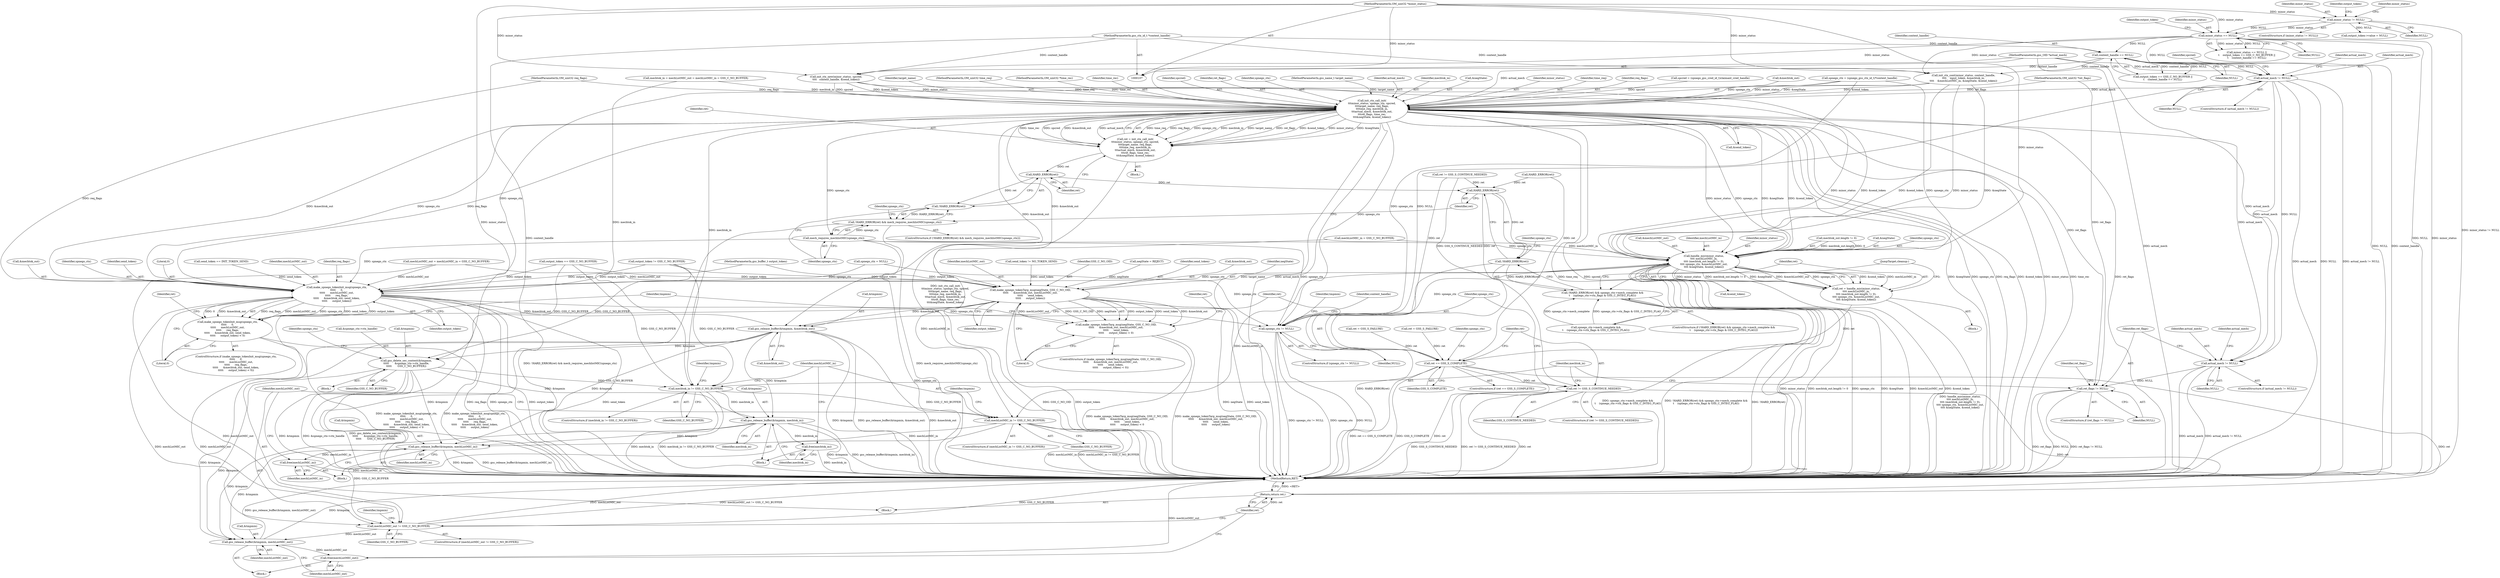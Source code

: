 digraph "0_krb5_b51b33f2bc5d1497ddf5bd107f791c101695000d_12@pointer" {
"1000194" [label="(Call,actual_mech != NULL)"];
"1000117" [label="(MethodParameterIn,gss_OID *actual_mech)"];
"1000188" [label="(Call,context_handle == NULL)"];
"1000110" [label="(MethodParameterIn,gss_ctx_id_t *context_handle)"];
"1000181" [label="(Call,minor_status == NULL)"];
"1000157" [label="(Call,minor_status != NULL)"];
"1000108" [label="(MethodParameterIn,OM_uint32 *minor_status)"];
"1000261" [label="(Call,init_ctx_call_init(\n\t\t\tminor_status, spnego_ctx, spcred,\n\t\t\ttarget_name, req_flags,\n\t\t\ttime_req, mechtok_in,\n\t\t\tactual_mech, &mechtok_out,\n\t\t\tret_flags, time_rec,\n\t\t\t&negState, &send_token))"];
"1000259" [label="(Call,ret = init_ctx_call_init(\n\t\t\tminor_status, spnego_ctx, spcred,\n\t\t\ttarget_name, req_flags,\n\t\t\ttime_req, mechtok_in,\n\t\t\tactual_mech, &mechtok_out,\n\t\t\tret_flags, time_rec,\n\t\t\t&negState, &send_token))"];
"1000281" [label="(Call,HARD_ERROR(ret))"];
"1000280" [label="(Call,!HARD_ERROR(ret))"];
"1000279" [label="(Call,!HARD_ERROR(ret) && mech_requires_mechlistMIC(spnego_ctx))"];
"1000293" [label="(Call,HARD_ERROR(ret))"];
"1000292" [label="(Call,!HARD_ERROR(ret))"];
"1000291" [label="(Call,!HARD_ERROR(ret) && spnego_ctx->mech_complete &&\n\t    (spnego_ctx->ctx_flags & GSS_C_INTEG_FLAG))"];
"1000371" [label="(Call,ret == GSS_S_COMPLETE)"];
"1000402" [label="(Call,ret != GSS_S_CONTINUE_NEEDED)"];
"1000459" [label="(Return,return ret;)"];
"1000283" [label="(Call,mech_requires_mechlistMIC(spnego_ctx))"];
"1000307" [label="(Call,handle_mic(minor_status,\n\t\t\t\t mechListMIC_in,\n\t\t\t\t (mechtok_out.length != 0),\n\t\t\t\t spnego_ctx, &mechListMIC_out,\n\t\t\t\t &negState, &send_token))"];
"1000305" [label="(Call,ret = handle_mic(minor_status,\n\t\t\t\t mechListMIC_in,\n\t\t\t\t (mechtok_out.length != 0),\n\t\t\t\t spnego_ctx, &mechListMIC_out,\n\t\t\t\t &negState, &send_token))"];
"1000330" [label="(Call,make_spnego_tokenInit_msg(spnego_ctx,\n\t\t\t\t\t      0,\n\t\t\t\t\t      mechListMIC_out,\n\t\t\t\t\t      req_flags,\n\t\t\t\t\t      &mechtok_out, send_token,\n\t\t\t\t\t      output_token))"];
"1000329" [label="(Call,make_spnego_tokenInit_msg(spnego_ctx,\n\t\t\t\t\t      0,\n\t\t\t\t\t      mechListMIC_out,\n\t\t\t\t\t      req_flags,\n\t\t\t\t\t      &mechtok_out, send_token,\n\t\t\t\t\t      output_token) < 0)"];
"1000365" [label="(Call,gss_release_buffer(&tmpmin, &mechtok_out))"];
"1000411" [label="(Call,gss_delete_sec_context(&tmpmin,\n\t\t\t\t\t       &spnego_ctx->ctx_handle,\n\t\t\t\t\t       GSS_C_NO_BUFFER))"];
"1000427" [label="(Call,mechtok_in != GSS_C_NO_BUFFER)"];
"1000431" [label="(Call,gss_release_buffer(&tmpmin, mechtok_in))"];
"1000435" [label="(Call,free(mechtok_in))"];
"1000442" [label="(Call,gss_release_buffer(&tmpmin, mechListMIC_in))"];
"1000446" [label="(Call,free(mechListMIC_in))"];
"1000453" [label="(Call,gss_release_buffer(&tmpmin, mechListMIC_out))"];
"1000457" [label="(Call,free(mechListMIC_out))"];
"1000438" [label="(Call,mechListMIC_in != GSS_C_NO_BUFFER)"];
"1000449" [label="(Call,mechListMIC_out != GSS_C_NO_BUFFER)"];
"1000407" [label="(Call,spnego_ctx != NULL)"];
"1000352" [label="(Call,make_spnego_tokenTarg_msg(negState, GSS_C_NO_OID,\n\t\t\t\t\t      &mechtok_out, mechListMIC_out,\n\t\t\t\t\t      send_token,\n\t\t\t\t\t      output_token))"];
"1000351" [label="(Call,make_spnego_tokenTarg_msg(negState, GSS_C_NO_OID,\n\t\t\t\t\t      &mechtok_out, mechListMIC_out,\n\t\t\t\t\t      send_token,\n\t\t\t\t\t      output_token) < 0)"];
"1000381" [label="(Call,actual_mech != NULL)"];
"1000391" [label="(Call,ret_flags != NULL)"];
"1000292" [label="(Call,!HARD_ERROR(ret))"];
"1000182" [label="(Identifier,minor_status)"];
"1000243" [label="(Call,HARD_ERROR(ret))"];
"1000445" [label="(Identifier,mechListMIC_in)"];
"1000315" [label="(Identifier,spnego_ctx)"];
"1000258" [label="(Block,)"];
"1000362" [label="(Call,ret = GSS_S_FAILURE)"];
"1000186" [label="(Identifier,output_token)"];
"1000273" [label="(Identifier,time_rec)"];
"1000270" [label="(Call,&mechtok_out)"];
"1000386" [label="(Identifier,actual_mech)"];
"1000381" [label="(Call,actual_mech != NULL)"];
"1000373" [label="(Identifier,GSS_S_COMPLETE)"];
"1000380" [label="(ControlStructure,if (actual_mech != NULL))"];
"1000117" [label="(MethodParameterIn,gss_OID *actual_mech)"];
"1000141" [label="(Call,spnego_ctx = NULL)"];
"1000156" [label="(ControlStructure,if (minor_status != NULL))"];
"1000290" [label="(ControlStructure,if (!HARD_ERROR(ret) && spnego_ctx->mech_complete &&\n\t    (spnego_ctx->ctx_flags & GSS_C_INTEG_FLAG)))"];
"1000118" [label="(MethodParameterIn,gss_buffer_t output_token)"];
"1000390" [label="(ControlStructure,if (ret_flags != NULL))"];
"1000346" [label="(Call,send_token != NO_TOKEN_SEND)"];
"1000404" [label="(Identifier,GSS_S_CONTINUE_NEEDED)"];
"1000146" [label="(Call,mechtok_in = mechListMIC_out = mechListMIC_in = GSS_C_NO_BUFFER)"];
"1000460" [label="(Identifier,ret)"];
"1000441" [label="(Block,)"];
"1000402" [label="(Call,ret != GSS_S_CONTINUE_NEEDED)"];
"1000410" [label="(Block,)"];
"1000461" [label="(MethodReturn,RET)"];
"1000162" [label="(Identifier,minor_status)"];
"1000265" [label="(Identifier,target_name)"];
"1000304" [label="(Block,)"];
"1000426" [label="(ControlStructure,if (mechtok_in != GSS_C_NO_BUFFER))"];
"1000195" [label="(Identifier,actual_mech)"];
"1000454" [label="(Call,&tmpmin)"];
"1000306" [label="(Identifier,ret)"];
"1000114" [label="(MethodParameterIn,OM_uint32 time_req)"];
"1000447" [label="(Identifier,mechListMIC_in)"];
"1000431" [label="(Call,gss_release_buffer(&tmpmin, mechtok_in))"];
"1000328" [label="(ControlStructure,if (make_spnego_tokenInit_msg(spnego_ctx,\n\t\t\t\t\t      0,\n\t\t\t\t\t      mechListMIC_out,\n\t\t\t\t\t      req_flags,\n\t\t\t\t\t      &mechtok_out, send_token,\n\t\t\t\t\t      output_token) < 0))"];
"1000352" [label="(Call,make_spnego_tokenTarg_msg(negState, GSS_C_NO_OID,\n\t\t\t\t\t      &mechtok_out, mechListMIC_out,\n\t\t\t\t\t      send_token,\n\t\t\t\t\t      output_token))"];
"1000456" [label="(Identifier,mechListMIC_out)"];
"1000287" [label="(Identifier,spnego_ctx)"];
"1000247" [label="(Call,spnego_ctx = (spnego_gss_ctx_id_t)*context_handle)"];
"1000401" [label="(ControlStructure,if (ret != GSS_S_CONTINUE_NEEDED))"];
"1000334" [label="(Identifier,req_flags)"];
"1000335" [label="(Call,&mechtok_out)"];
"1000367" [label="(Identifier,tmpmin)"];
"1000446" [label="(Call,free(mechListMIC_in))"];
"1000297" [label="(Identifier,spnego_ctx)"];
"1000371" [label="(Call,ret == GSS_S_COMPLETE)"];
"1000291" [label="(Call,!HARD_ERROR(ret) && spnego_ctx->mech_complete &&\n\t    (spnego_ctx->ctx_flags & GSS_C_INTEG_FLAG))"];
"1000331" [label="(Identifier,spnego_ctx)"];
"1000458" [label="(Identifier,mechListMIC_out)"];
"1000414" [label="(Call,&spnego_ctx->ctx_handle)"];
"1000443" [label="(Call,&tmpmin)"];
"1000189" [label="(Identifier,context_handle)"];
"1000453" [label="(Call,gss_release_buffer(&tmpmin, mechListMIC_out))"];
"1000120" [label="(MethodParameterIn,OM_uint32 *time_rec)"];
"1000432" [label="(Call,&tmpmin)"];
"1000406" [label="(ControlStructure,if (spnego_ctx != NULL))"];
"1000119" [label="(MethodParameterIn,OM_uint32 *ret_flags)"];
"1000457" [label="(Call,free(mechListMIC_out))"];
"1000309" [label="(Identifier,mechListMIC_in)"];
"1000308" [label="(Identifier,minor_status)"];
"1000264" [label="(Identifier,spcred)"];
"1000452" [label="(Block,)"];
"1000341" [label="(Call,ret = GSS_S_FAILURE)"];
"1000433" [label="(Identifier,tmpmin)"];
"1000451" [label="(Identifier,GSS_C_NO_BUFFER)"];
"1000407" [label="(Call,spnego_ctx != NULL)"];
"1000428" [label="(Identifier,mechtok_in)"];
"1000272" [label="(Identifier,ret_flags)"];
"1000383" [label="(Identifier,NULL)"];
"1000263" [label="(Identifier,spnego_ctx)"];
"1000365" [label="(Call,gss_release_buffer(&tmpmin, &mechtok_out))"];
"1000438" [label="(Call,mechListMIC_in != GSS_C_NO_BUFFER)"];
"1000260" [label="(Identifier,ret)"];
"1000310" [label="(Call,mechtok_out.length != 0)"];
"1000351" [label="(Call,make_spnego_tokenTarg_msg(negState, GSS_C_NO_OID,\n\t\t\t\t\t      &mechtok_out, mechListMIC_out,\n\t\t\t\t\t      send_token,\n\t\t\t\t\t      output_token) < 0)"];
"1000318" [label="(Call,&negState)"];
"1000436" [label="(Identifier,mechtok_in)"];
"1000279" [label="(Call,!HARD_ERROR(ret) && mech_requires_mechlistMIC(spnego_ctx))"];
"1000444" [label="(Identifier,tmpmin)"];
"1000370" [label="(ControlStructure,if (ret == GSS_S_COMPLETE))"];
"1000437" [label="(ControlStructure,if (mechListMIC_in != GSS_C_NO_BUFFER))"];
"1000330" [label="(Call,make_spnego_tokenInit_msg(spnego_ctx,\n\t\t\t\t\t      0,\n\t\t\t\t\t      mechListMIC_out,\n\t\t\t\t\t      req_flags,\n\t\t\t\t\t      &mechtok_out, send_token,\n\t\t\t\t\t      output_token))"];
"1000427" [label="(Call,mechtok_in != GSS_C_NO_BUFFER)"];
"1000281" [label="(Call,HARD_ERROR(ret))"];
"1000294" [label="(Identifier,ret)"];
"1000366" [label="(Call,&tmpmin)"];
"1000360" [label="(Literal,0)"];
"1000372" [label="(Identifier,ret)"];
"1000448" [label="(ControlStructure,if (mechListMIC_out != GSS_C_NO_BUFFER))"];
"1000157" [label="(Call,minor_status != NULL)"];
"1000111" [label="(MethodParameterIn,gss_name_t target_name)"];
"1000110" [label="(MethodParameterIn,gss_ctx_id_t *context_handle)"];
"1000305" [label="(Call,ret = handle_mic(minor_status,\n\t\t\t\t mechListMIC_in,\n\t\t\t\t (mechtok_out.length != 0),\n\t\t\t\t spnego_ctx, &mechListMIC_out,\n\t\t\t\t &negState, &send_token))"];
"1000190" [label="(Identifier,NULL)"];
"1000359" [label="(Identifier,output_token)"];
"1000337" [label="(Identifier,send_token)"];
"1000148" [label="(Call,mechListMIC_out = mechListMIC_in = GSS_C_NO_BUFFER)"];
"1000108" [label="(MethodParameterIn,OM_uint32 *minor_status)"];
"1000449" [label="(Call,mechListMIC_out != GSS_C_NO_BUFFER)"];
"1000354" [label="(Identifier,GSS_C_NO_OID)"];
"1000230" [label="(Call,init_ctx_cont(minor_status, context_handle,\n\t\t\t\t    input_token, &mechtok_in,\n\t\t\t\t    &mechListMIC_in, &negState, &send_token))"];
"1000320" [label="(Call,&send_token)"];
"1000183" [label="(Identifier,NULL)"];
"1000409" [label="(Identifier,NULL)"];
"1000153" [label="(Call,negState = REJECT)"];
"1000393" [label="(Identifier,NULL)"];
"1000421" [label="(Identifier,spnego_ctx)"];
"1000282" [label="(Identifier,ret)"];
"1000269" [label="(Identifier,actual_mech)"];
"1000329" [label="(Call,make_spnego_tokenInit_msg(spnego_ctx,\n\t\t\t\t\t      0,\n\t\t\t\t\t      mechListMIC_out,\n\t\t\t\t\t      req_flags,\n\t\t\t\t\t      &mechtok_out, send_token,\n\t\t\t\t\t      output_token) < 0)"];
"1000338" [label="(Identifier,output_token)"];
"1000268" [label="(Identifier,mechtok_in)"];
"1000358" [label="(Identifier,send_token)"];
"1000283" [label="(Call,mech_requires_mechlistMIC(spnego_ctx))"];
"1000368" [label="(Call,&mechtok_out)"];
"1000274" [label="(Call,&negState)"];
"1000280" [label="(Call,!HARD_ERROR(ret))"];
"1000174" [label="(Call,output_token->value = NULL)"];
"1000408" [label="(Identifier,spnego_ctx)"];
"1000276" [label="(Call,&send_token)"];
"1000150" [label="(Call,mechListMIC_in = GSS_C_NO_BUFFER)"];
"1000259" [label="(Call,ret = init_ctx_call_init(\n\t\t\tminor_status, spnego_ctx, spcred,\n\t\t\ttarget_name, req_flags,\n\t\t\ttime_req, mechtok_in,\n\t\t\tactual_mech, &mechtok_out,\n\t\t\tret_flags, time_rec,\n\t\t\t&negState, &send_token))"];
"1000158" [label="(Identifier,minor_status)"];
"1000262" [label="(Identifier,minor_status)"];
"1000403" [label="(Identifier,ret)"];
"1000121" [label="(Block,)"];
"1000342" [label="(Identifier,ret)"];
"1000324" [label="(Call,send_token == INIT_TOKEN_SEND)"];
"1000392" [label="(Identifier,ret_flags)"];
"1000278" [label="(ControlStructure,if (!HARD_ERROR(ret) && mech_requires_mechlistMIC(spnego_ctx)))"];
"1000439" [label="(Identifier,mechListMIC_in)"];
"1000166" [label="(Identifier,output_token)"];
"1000188" [label="(Call,context_handle == NULL)"];
"1000307" [label="(Call,handle_mic(minor_status,\n\t\t\t\t mechListMIC_in,\n\t\t\t\t (mechtok_out.length != 0),\n\t\t\t\t spnego_ctx, &mechListMIC_out,\n\t\t\t\t &negState, &send_token))"];
"1000382" [label="(Identifier,actual_mech)"];
"1000413" [label="(Identifier,tmpmin)"];
"1000196" [label="(Identifier,NULL)"];
"1000355" [label="(Call,&mechtok_out)"];
"1000316" [label="(Call,&mechListMIC_out)"];
"1000221" [label="(Call,ret != GSS_S_CONTINUE_NEEDED)"];
"1000267" [label="(Identifier,time_req)"];
"1000411" [label="(Call,gss_delete_sec_context(&tmpmin,\n\t\t\t\t\t       &spnego_ctx->ctx_handle,\n\t\t\t\t\t       GSS_C_NO_BUFFER))"];
"1000424" [label="(Identifier,context_handle)"];
"1000194" [label="(Call,actual_mech != NULL)"];
"1000332" [label="(Literal,0)"];
"1000180" [label="(Call,minor_status == NULL ||\n\t    output_token == GSS_C_NO_BUFFER ||\n\t    context_handle == NULL)"];
"1000284" [label="(Identifier,spnego_ctx)"];
"1000295" [label="(Call,spnego_ctx->mech_complete &&\n\t    (spnego_ctx->ctx_flags & GSS_C_INTEG_FLAG))"];
"1000165" [label="(Call,output_token != GSS_C_NO_BUFFER)"];
"1000113" [label="(MethodParameterIn,OM_uint32 req_flags)"];
"1000184" [label="(Call,output_token == GSS_C_NO_BUFFER ||\n\t    context_handle == NULL)"];
"1000353" [label="(Identifier,negState)"];
"1000418" [label="(Identifier,GSS_C_NO_BUFFER)"];
"1000214" [label="(Call,init_ctx_new(minor_status, spcred,\n\t\t\t\t   context_handle, &send_token))"];
"1000391" [label="(Call,ret_flags != NULL)"];
"1000396" [label="(Identifier,ret_flags)"];
"1000266" [label="(Identifier,req_flags)"];
"1000159" [label="(Identifier,NULL)"];
"1000293" [label="(Call,HARD_ERROR(ret))"];
"1000377" [label="(Identifier,spnego_ctx)"];
"1000429" [label="(Identifier,GSS_C_NO_BUFFER)"];
"1000322" [label="(JumpTarget,cleanup:)"];
"1000202" [label="(Identifier,spcred)"];
"1000350" [label="(ControlStructure,if (make_spnego_tokenTarg_msg(negState, GSS_C_NO_OID,\n\t\t\t\t\t      &mechtok_out, mechListMIC_out,\n\t\t\t\t\t      send_token,\n\t\t\t\t\t      output_token) < 0))"];
"1000201" [label="(Call,spcred = (spnego_gss_cred_id_t)claimant_cred_handle)"];
"1000434" [label="(Identifier,mechtok_in)"];
"1000450" [label="(Identifier,mechListMIC_out)"];
"1000430" [label="(Block,)"];
"1000261" [label="(Call,init_ctx_call_init(\n\t\t\tminor_status, spnego_ctx, spcred,\n\t\t\ttarget_name, req_flags,\n\t\t\ttime_req, mechtok_in,\n\t\t\tactual_mech, &mechtok_out,\n\t\t\tret_flags, time_rec,\n\t\t\t&negState, &send_token))"];
"1000412" [label="(Call,&tmpmin)"];
"1000440" [label="(Identifier,GSS_C_NO_BUFFER)"];
"1000333" [label="(Identifier,mechListMIC_out)"];
"1000455" [label="(Identifier,tmpmin)"];
"1000357" [label="(Identifier,mechListMIC_out)"];
"1000339" [label="(Literal,0)"];
"1000459" [label="(Return,return ret;)"];
"1000442" [label="(Call,gss_release_buffer(&tmpmin, mechListMIC_in))"];
"1000185" [label="(Call,output_token == GSS_C_NO_BUFFER)"];
"1000199" [label="(Identifier,actual_mech)"];
"1000193" [label="(ControlStructure,if (actual_mech != NULL))"];
"1000363" [label="(Identifier,ret)"];
"1000435" [label="(Call,free(mechtok_in))"];
"1000181" [label="(Call,minor_status == NULL)"];
"1000194" -> "1000193"  [label="AST: "];
"1000194" -> "1000196"  [label="CFG: "];
"1000195" -> "1000194"  [label="AST: "];
"1000196" -> "1000194"  [label="AST: "];
"1000199" -> "1000194"  [label="CFG: "];
"1000202" -> "1000194"  [label="CFG: "];
"1000194" -> "1000461"  [label="DDG: actual_mech != NULL"];
"1000194" -> "1000461"  [label="DDG: actual_mech"];
"1000194" -> "1000461"  [label="DDG: NULL"];
"1000117" -> "1000194"  [label="DDG: actual_mech"];
"1000188" -> "1000194"  [label="DDG: NULL"];
"1000181" -> "1000194"  [label="DDG: NULL"];
"1000194" -> "1000261"  [label="DDG: actual_mech"];
"1000194" -> "1000381"  [label="DDG: actual_mech"];
"1000194" -> "1000381"  [label="DDG: NULL"];
"1000194" -> "1000407"  [label="DDG: NULL"];
"1000117" -> "1000107"  [label="AST: "];
"1000117" -> "1000461"  [label="DDG: actual_mech"];
"1000117" -> "1000261"  [label="DDG: actual_mech"];
"1000117" -> "1000381"  [label="DDG: actual_mech"];
"1000188" -> "1000184"  [label="AST: "];
"1000188" -> "1000190"  [label="CFG: "];
"1000189" -> "1000188"  [label="AST: "];
"1000190" -> "1000188"  [label="AST: "];
"1000184" -> "1000188"  [label="CFG: "];
"1000188" -> "1000461"  [label="DDG: NULL"];
"1000188" -> "1000461"  [label="DDG: context_handle"];
"1000188" -> "1000184"  [label="DDG: context_handle"];
"1000188" -> "1000184"  [label="DDG: NULL"];
"1000110" -> "1000188"  [label="DDG: context_handle"];
"1000181" -> "1000188"  [label="DDG: NULL"];
"1000188" -> "1000214"  [label="DDG: context_handle"];
"1000188" -> "1000230"  [label="DDG: context_handle"];
"1000110" -> "1000107"  [label="AST: "];
"1000110" -> "1000461"  [label="DDG: context_handle"];
"1000110" -> "1000214"  [label="DDG: context_handle"];
"1000110" -> "1000230"  [label="DDG: context_handle"];
"1000181" -> "1000180"  [label="AST: "];
"1000181" -> "1000183"  [label="CFG: "];
"1000182" -> "1000181"  [label="AST: "];
"1000183" -> "1000181"  [label="AST: "];
"1000186" -> "1000181"  [label="CFG: "];
"1000180" -> "1000181"  [label="CFG: "];
"1000181" -> "1000461"  [label="DDG: minor_status"];
"1000181" -> "1000461"  [label="DDG: NULL"];
"1000181" -> "1000180"  [label="DDG: minor_status"];
"1000181" -> "1000180"  [label="DDG: NULL"];
"1000157" -> "1000181"  [label="DDG: minor_status"];
"1000157" -> "1000181"  [label="DDG: NULL"];
"1000108" -> "1000181"  [label="DDG: minor_status"];
"1000181" -> "1000214"  [label="DDG: minor_status"];
"1000181" -> "1000230"  [label="DDG: minor_status"];
"1000157" -> "1000156"  [label="AST: "];
"1000157" -> "1000159"  [label="CFG: "];
"1000158" -> "1000157"  [label="AST: "];
"1000159" -> "1000157"  [label="AST: "];
"1000162" -> "1000157"  [label="CFG: "];
"1000166" -> "1000157"  [label="CFG: "];
"1000157" -> "1000461"  [label="DDG: minor_status != NULL"];
"1000108" -> "1000157"  [label="DDG: minor_status"];
"1000157" -> "1000174"  [label="DDG: NULL"];
"1000108" -> "1000107"  [label="AST: "];
"1000108" -> "1000461"  [label="DDG: minor_status"];
"1000108" -> "1000214"  [label="DDG: minor_status"];
"1000108" -> "1000230"  [label="DDG: minor_status"];
"1000108" -> "1000261"  [label="DDG: minor_status"];
"1000108" -> "1000307"  [label="DDG: minor_status"];
"1000261" -> "1000259"  [label="AST: "];
"1000261" -> "1000276"  [label="CFG: "];
"1000262" -> "1000261"  [label="AST: "];
"1000263" -> "1000261"  [label="AST: "];
"1000264" -> "1000261"  [label="AST: "];
"1000265" -> "1000261"  [label="AST: "];
"1000266" -> "1000261"  [label="AST: "];
"1000267" -> "1000261"  [label="AST: "];
"1000268" -> "1000261"  [label="AST: "];
"1000269" -> "1000261"  [label="AST: "];
"1000270" -> "1000261"  [label="AST: "];
"1000272" -> "1000261"  [label="AST: "];
"1000273" -> "1000261"  [label="AST: "];
"1000274" -> "1000261"  [label="AST: "];
"1000276" -> "1000261"  [label="AST: "];
"1000259" -> "1000261"  [label="CFG: "];
"1000261" -> "1000461"  [label="DDG: target_name"];
"1000261" -> "1000461"  [label="DDG: actual_mech"];
"1000261" -> "1000461"  [label="DDG: time_req"];
"1000261" -> "1000461"  [label="DDG: spcred"];
"1000261" -> "1000461"  [label="DDG: &negState"];
"1000261" -> "1000461"  [label="DDG: spnego_ctx"];
"1000261" -> "1000461"  [label="DDG: req_flags"];
"1000261" -> "1000461"  [label="DDG: &send_token"];
"1000261" -> "1000461"  [label="DDG: minor_status"];
"1000261" -> "1000461"  [label="DDG: time_rec"];
"1000261" -> "1000461"  [label="DDG: ret_flags"];
"1000261" -> "1000259"  [label="DDG: time_req"];
"1000261" -> "1000259"  [label="DDG: req_flags"];
"1000261" -> "1000259"  [label="DDG: spnego_ctx"];
"1000261" -> "1000259"  [label="DDG: mechtok_in"];
"1000261" -> "1000259"  [label="DDG: target_name"];
"1000261" -> "1000259"  [label="DDG: ret_flags"];
"1000261" -> "1000259"  [label="DDG: &send_token"];
"1000261" -> "1000259"  [label="DDG: minor_status"];
"1000261" -> "1000259"  [label="DDG: &negState"];
"1000261" -> "1000259"  [label="DDG: time_rec"];
"1000261" -> "1000259"  [label="DDG: spcred"];
"1000261" -> "1000259"  [label="DDG: &mechtok_out"];
"1000261" -> "1000259"  [label="DDG: actual_mech"];
"1000230" -> "1000261"  [label="DDG: minor_status"];
"1000230" -> "1000261"  [label="DDG: &negState"];
"1000230" -> "1000261"  [label="DDG: &send_token"];
"1000214" -> "1000261"  [label="DDG: minor_status"];
"1000214" -> "1000261"  [label="DDG: spcred"];
"1000214" -> "1000261"  [label="DDG: &send_token"];
"1000247" -> "1000261"  [label="DDG: spnego_ctx"];
"1000201" -> "1000261"  [label="DDG: spcred"];
"1000111" -> "1000261"  [label="DDG: target_name"];
"1000113" -> "1000261"  [label="DDG: req_flags"];
"1000114" -> "1000261"  [label="DDG: time_req"];
"1000146" -> "1000261"  [label="DDG: mechtok_in"];
"1000119" -> "1000261"  [label="DDG: ret_flags"];
"1000120" -> "1000261"  [label="DDG: time_rec"];
"1000261" -> "1000283"  [label="DDG: spnego_ctx"];
"1000261" -> "1000307"  [label="DDG: minor_status"];
"1000261" -> "1000307"  [label="DDG: spnego_ctx"];
"1000261" -> "1000307"  [label="DDG: &negState"];
"1000261" -> "1000307"  [label="DDG: &send_token"];
"1000261" -> "1000330"  [label="DDG: spnego_ctx"];
"1000261" -> "1000330"  [label="DDG: req_flags"];
"1000261" -> "1000330"  [label="DDG: &mechtok_out"];
"1000261" -> "1000352"  [label="DDG: &mechtok_out"];
"1000261" -> "1000365"  [label="DDG: &mechtok_out"];
"1000261" -> "1000381"  [label="DDG: actual_mech"];
"1000261" -> "1000391"  [label="DDG: ret_flags"];
"1000261" -> "1000407"  [label="DDG: spnego_ctx"];
"1000261" -> "1000427"  [label="DDG: mechtok_in"];
"1000259" -> "1000258"  [label="AST: "];
"1000260" -> "1000259"  [label="AST: "];
"1000282" -> "1000259"  [label="CFG: "];
"1000259" -> "1000461"  [label="DDG: init_ctx_call_init(\n\t\t\tminor_status, spnego_ctx, spcred,\n\t\t\ttarget_name, req_flags,\n\t\t\ttime_req, mechtok_in,\n\t\t\tactual_mech, &mechtok_out,\n\t\t\tret_flags, time_rec,\n\t\t\t&negState, &send_token)"];
"1000259" -> "1000281"  [label="DDG: ret"];
"1000281" -> "1000280"  [label="AST: "];
"1000281" -> "1000282"  [label="CFG: "];
"1000282" -> "1000281"  [label="AST: "];
"1000280" -> "1000281"  [label="CFG: "];
"1000281" -> "1000280"  [label="DDG: ret"];
"1000281" -> "1000293"  [label="DDG: ret"];
"1000280" -> "1000279"  [label="AST: "];
"1000284" -> "1000280"  [label="CFG: "];
"1000279" -> "1000280"  [label="CFG: "];
"1000280" -> "1000279"  [label="DDG: HARD_ERROR(ret)"];
"1000279" -> "1000278"  [label="AST: "];
"1000279" -> "1000283"  [label="CFG: "];
"1000283" -> "1000279"  [label="AST: "];
"1000287" -> "1000279"  [label="CFG: "];
"1000294" -> "1000279"  [label="CFG: "];
"1000279" -> "1000461"  [label="DDG: mech_requires_mechlistMIC(spnego_ctx)"];
"1000279" -> "1000461"  [label="DDG: !HARD_ERROR(ret) && mech_requires_mechlistMIC(spnego_ctx)"];
"1000283" -> "1000279"  [label="DDG: spnego_ctx"];
"1000293" -> "1000292"  [label="AST: "];
"1000293" -> "1000294"  [label="CFG: "];
"1000294" -> "1000293"  [label="AST: "];
"1000292" -> "1000293"  [label="CFG: "];
"1000293" -> "1000292"  [label="DDG: ret"];
"1000221" -> "1000293"  [label="DDG: ret"];
"1000243" -> "1000293"  [label="DDG: ret"];
"1000293" -> "1000371"  [label="DDG: ret"];
"1000292" -> "1000291"  [label="AST: "];
"1000297" -> "1000292"  [label="CFG: "];
"1000291" -> "1000292"  [label="CFG: "];
"1000292" -> "1000461"  [label="DDG: HARD_ERROR(ret)"];
"1000292" -> "1000291"  [label="DDG: HARD_ERROR(ret)"];
"1000291" -> "1000290"  [label="AST: "];
"1000291" -> "1000295"  [label="CFG: "];
"1000295" -> "1000291"  [label="AST: "];
"1000306" -> "1000291"  [label="CFG: "];
"1000322" -> "1000291"  [label="CFG: "];
"1000291" -> "1000461"  [label="DDG: !HARD_ERROR(ret) && spnego_ctx->mech_complete &&\n\t    (spnego_ctx->ctx_flags & GSS_C_INTEG_FLAG)"];
"1000291" -> "1000461"  [label="DDG: !HARD_ERROR(ret)"];
"1000291" -> "1000461"  [label="DDG: spnego_ctx->mech_complete &&\n\t    (spnego_ctx->ctx_flags & GSS_C_INTEG_FLAG)"];
"1000295" -> "1000291"  [label="DDG: spnego_ctx->mech_complete"];
"1000295" -> "1000291"  [label="DDG: spnego_ctx->ctx_flags & GSS_C_INTEG_FLAG"];
"1000371" -> "1000370"  [label="AST: "];
"1000371" -> "1000373"  [label="CFG: "];
"1000372" -> "1000371"  [label="AST: "];
"1000373" -> "1000371"  [label="AST: "];
"1000377" -> "1000371"  [label="CFG: "];
"1000403" -> "1000371"  [label="CFG: "];
"1000371" -> "1000461"  [label="DDG: GSS_S_COMPLETE"];
"1000371" -> "1000461"  [label="DDG: ret"];
"1000371" -> "1000461"  [label="DDG: ret == GSS_S_COMPLETE"];
"1000341" -> "1000371"  [label="DDG: ret"];
"1000243" -> "1000371"  [label="DDG: ret"];
"1000362" -> "1000371"  [label="DDG: ret"];
"1000221" -> "1000371"  [label="DDG: ret"];
"1000305" -> "1000371"  [label="DDG: ret"];
"1000371" -> "1000402"  [label="DDG: ret"];
"1000371" -> "1000459"  [label="DDG: ret"];
"1000402" -> "1000401"  [label="AST: "];
"1000402" -> "1000404"  [label="CFG: "];
"1000403" -> "1000402"  [label="AST: "];
"1000404" -> "1000402"  [label="AST: "];
"1000408" -> "1000402"  [label="CFG: "];
"1000428" -> "1000402"  [label="CFG: "];
"1000402" -> "1000461"  [label="DDG: GSS_S_CONTINUE_NEEDED"];
"1000402" -> "1000461"  [label="DDG: ret != GSS_S_CONTINUE_NEEDED"];
"1000402" -> "1000461"  [label="DDG: ret"];
"1000221" -> "1000402"  [label="DDG: GSS_S_CONTINUE_NEEDED"];
"1000402" -> "1000459"  [label="DDG: ret"];
"1000459" -> "1000121"  [label="AST: "];
"1000459" -> "1000460"  [label="CFG: "];
"1000460" -> "1000459"  [label="AST: "];
"1000461" -> "1000459"  [label="CFG: "];
"1000459" -> "1000461"  [label="DDG: <RET>"];
"1000460" -> "1000459"  [label="DDG: ret"];
"1000283" -> "1000284"  [label="CFG: "];
"1000284" -> "1000283"  [label="AST: "];
"1000283" -> "1000461"  [label="DDG: spnego_ctx"];
"1000283" -> "1000307"  [label="DDG: spnego_ctx"];
"1000283" -> "1000330"  [label="DDG: spnego_ctx"];
"1000283" -> "1000407"  [label="DDG: spnego_ctx"];
"1000307" -> "1000305"  [label="AST: "];
"1000307" -> "1000320"  [label="CFG: "];
"1000308" -> "1000307"  [label="AST: "];
"1000309" -> "1000307"  [label="AST: "];
"1000310" -> "1000307"  [label="AST: "];
"1000315" -> "1000307"  [label="AST: "];
"1000316" -> "1000307"  [label="AST: "];
"1000318" -> "1000307"  [label="AST: "];
"1000320" -> "1000307"  [label="AST: "];
"1000305" -> "1000307"  [label="CFG: "];
"1000307" -> "1000461"  [label="DDG: mechtok_out.length != 0"];
"1000307" -> "1000461"  [label="DDG: spnego_ctx"];
"1000307" -> "1000461"  [label="DDG: &negState"];
"1000307" -> "1000461"  [label="DDG: &mechListMIC_out"];
"1000307" -> "1000461"  [label="DDG: &send_token"];
"1000307" -> "1000461"  [label="DDG: minor_status"];
"1000307" -> "1000305"  [label="DDG: &send_token"];
"1000307" -> "1000305"  [label="DDG: mechListMIC_in"];
"1000307" -> "1000305"  [label="DDG: minor_status"];
"1000307" -> "1000305"  [label="DDG: mechtok_out.length != 0"];
"1000307" -> "1000305"  [label="DDG: &negState"];
"1000307" -> "1000305"  [label="DDG: &mechListMIC_out"];
"1000307" -> "1000305"  [label="DDG: spnego_ctx"];
"1000230" -> "1000307"  [label="DDG: minor_status"];
"1000230" -> "1000307"  [label="DDG: &negState"];
"1000230" -> "1000307"  [label="DDG: &send_token"];
"1000214" -> "1000307"  [label="DDG: minor_status"];
"1000214" -> "1000307"  [label="DDG: &send_token"];
"1000150" -> "1000307"  [label="DDG: mechListMIC_in"];
"1000310" -> "1000307"  [label="DDG: mechtok_out.length"];
"1000310" -> "1000307"  [label="DDG: 0"];
"1000247" -> "1000307"  [label="DDG: spnego_ctx"];
"1000307" -> "1000330"  [label="DDG: spnego_ctx"];
"1000307" -> "1000407"  [label="DDG: spnego_ctx"];
"1000307" -> "1000438"  [label="DDG: mechListMIC_in"];
"1000305" -> "1000304"  [label="AST: "];
"1000306" -> "1000305"  [label="AST: "];
"1000322" -> "1000305"  [label="CFG: "];
"1000305" -> "1000461"  [label="DDG: handle_mic(minor_status,\n\t\t\t\t mechListMIC_in,\n\t\t\t\t (mechtok_out.length != 0),\n\t\t\t\t spnego_ctx, &mechListMIC_out,\n\t\t\t\t &negState, &send_token)"];
"1000330" -> "1000329"  [label="AST: "];
"1000330" -> "1000338"  [label="CFG: "];
"1000331" -> "1000330"  [label="AST: "];
"1000332" -> "1000330"  [label="AST: "];
"1000333" -> "1000330"  [label="AST: "];
"1000334" -> "1000330"  [label="AST: "];
"1000335" -> "1000330"  [label="AST: "];
"1000337" -> "1000330"  [label="AST: "];
"1000338" -> "1000330"  [label="AST: "];
"1000339" -> "1000330"  [label="CFG: "];
"1000330" -> "1000461"  [label="DDG: req_flags"];
"1000330" -> "1000461"  [label="DDG: spnego_ctx"];
"1000330" -> "1000461"  [label="DDG: output_token"];
"1000330" -> "1000461"  [label="DDG: send_token"];
"1000330" -> "1000329"  [label="DDG: req_flags"];
"1000330" -> "1000329"  [label="DDG: mechListMIC_out"];
"1000330" -> "1000329"  [label="DDG: spnego_ctx"];
"1000330" -> "1000329"  [label="DDG: send_token"];
"1000330" -> "1000329"  [label="DDG: output_token"];
"1000330" -> "1000329"  [label="DDG: 0"];
"1000330" -> "1000329"  [label="DDG: &mechtok_out"];
"1000247" -> "1000330"  [label="DDG: spnego_ctx"];
"1000141" -> "1000330"  [label="DDG: spnego_ctx"];
"1000148" -> "1000330"  [label="DDG: mechListMIC_out"];
"1000113" -> "1000330"  [label="DDG: req_flags"];
"1000324" -> "1000330"  [label="DDG: send_token"];
"1000185" -> "1000330"  [label="DDG: output_token"];
"1000165" -> "1000330"  [label="DDG: output_token"];
"1000118" -> "1000330"  [label="DDG: output_token"];
"1000330" -> "1000365"  [label="DDG: &mechtok_out"];
"1000330" -> "1000407"  [label="DDG: spnego_ctx"];
"1000330" -> "1000449"  [label="DDG: mechListMIC_out"];
"1000329" -> "1000328"  [label="AST: "];
"1000329" -> "1000339"  [label="CFG: "];
"1000339" -> "1000329"  [label="AST: "];
"1000342" -> "1000329"  [label="CFG: "];
"1000367" -> "1000329"  [label="CFG: "];
"1000329" -> "1000461"  [label="DDG: make_spnego_tokenInit_msg(spnego_ctx,\n\t\t\t\t\t      0,\n\t\t\t\t\t      mechListMIC_out,\n\t\t\t\t\t      req_flags,\n\t\t\t\t\t      &mechtok_out, send_token,\n\t\t\t\t\t      output_token) < 0"];
"1000329" -> "1000461"  [label="DDG: make_spnego_tokenInit_msg(spnego_ctx,\n\t\t\t\t\t      0,\n\t\t\t\t\t      mechListMIC_out,\n\t\t\t\t\t      req_flags,\n\t\t\t\t\t      &mechtok_out, send_token,\n\t\t\t\t\t      output_token)"];
"1000365" -> "1000121"  [label="AST: "];
"1000365" -> "1000368"  [label="CFG: "];
"1000366" -> "1000365"  [label="AST: "];
"1000368" -> "1000365"  [label="AST: "];
"1000372" -> "1000365"  [label="CFG: "];
"1000365" -> "1000461"  [label="DDG: gss_release_buffer(&tmpmin, &mechtok_out)"];
"1000365" -> "1000461"  [label="DDG: &mechtok_out"];
"1000365" -> "1000461"  [label="DDG: &tmpmin"];
"1000352" -> "1000365"  [label="DDG: &mechtok_out"];
"1000365" -> "1000411"  [label="DDG: &tmpmin"];
"1000365" -> "1000431"  [label="DDG: &tmpmin"];
"1000365" -> "1000442"  [label="DDG: &tmpmin"];
"1000365" -> "1000453"  [label="DDG: &tmpmin"];
"1000411" -> "1000410"  [label="AST: "];
"1000411" -> "1000418"  [label="CFG: "];
"1000412" -> "1000411"  [label="AST: "];
"1000414" -> "1000411"  [label="AST: "];
"1000418" -> "1000411"  [label="AST: "];
"1000421" -> "1000411"  [label="CFG: "];
"1000411" -> "1000461"  [label="DDG: gss_delete_sec_context(&tmpmin,\n\t\t\t\t\t       &spnego_ctx->ctx_handle,\n\t\t\t\t\t       GSS_C_NO_BUFFER)"];
"1000411" -> "1000461"  [label="DDG: &tmpmin"];
"1000411" -> "1000461"  [label="DDG: &spnego_ctx->ctx_handle"];
"1000185" -> "1000411"  [label="DDG: GSS_C_NO_BUFFER"];
"1000165" -> "1000411"  [label="DDG: GSS_C_NO_BUFFER"];
"1000411" -> "1000427"  [label="DDG: GSS_C_NO_BUFFER"];
"1000411" -> "1000431"  [label="DDG: &tmpmin"];
"1000411" -> "1000442"  [label="DDG: &tmpmin"];
"1000411" -> "1000453"  [label="DDG: &tmpmin"];
"1000427" -> "1000426"  [label="AST: "];
"1000427" -> "1000429"  [label="CFG: "];
"1000428" -> "1000427"  [label="AST: "];
"1000429" -> "1000427"  [label="AST: "];
"1000433" -> "1000427"  [label="CFG: "];
"1000439" -> "1000427"  [label="CFG: "];
"1000427" -> "1000461"  [label="DDG: mechtok_in"];
"1000427" -> "1000461"  [label="DDG: mechtok_in != GSS_C_NO_BUFFER"];
"1000146" -> "1000427"  [label="DDG: mechtok_in"];
"1000185" -> "1000427"  [label="DDG: GSS_C_NO_BUFFER"];
"1000165" -> "1000427"  [label="DDG: GSS_C_NO_BUFFER"];
"1000427" -> "1000431"  [label="DDG: mechtok_in"];
"1000427" -> "1000438"  [label="DDG: GSS_C_NO_BUFFER"];
"1000431" -> "1000430"  [label="AST: "];
"1000431" -> "1000434"  [label="CFG: "];
"1000432" -> "1000431"  [label="AST: "];
"1000434" -> "1000431"  [label="AST: "];
"1000436" -> "1000431"  [label="CFG: "];
"1000431" -> "1000461"  [label="DDG: &tmpmin"];
"1000431" -> "1000461"  [label="DDG: gss_release_buffer(&tmpmin, mechtok_in)"];
"1000431" -> "1000435"  [label="DDG: mechtok_in"];
"1000431" -> "1000442"  [label="DDG: &tmpmin"];
"1000431" -> "1000453"  [label="DDG: &tmpmin"];
"1000435" -> "1000430"  [label="AST: "];
"1000435" -> "1000436"  [label="CFG: "];
"1000436" -> "1000435"  [label="AST: "];
"1000439" -> "1000435"  [label="CFG: "];
"1000435" -> "1000461"  [label="DDG: mechtok_in"];
"1000442" -> "1000441"  [label="AST: "];
"1000442" -> "1000445"  [label="CFG: "];
"1000443" -> "1000442"  [label="AST: "];
"1000445" -> "1000442"  [label="AST: "];
"1000447" -> "1000442"  [label="CFG: "];
"1000442" -> "1000461"  [label="DDG: gss_release_buffer(&tmpmin, mechListMIC_in)"];
"1000442" -> "1000461"  [label="DDG: &tmpmin"];
"1000438" -> "1000442"  [label="DDG: mechListMIC_in"];
"1000442" -> "1000446"  [label="DDG: mechListMIC_in"];
"1000442" -> "1000453"  [label="DDG: &tmpmin"];
"1000446" -> "1000441"  [label="AST: "];
"1000446" -> "1000447"  [label="CFG: "];
"1000447" -> "1000446"  [label="AST: "];
"1000450" -> "1000446"  [label="CFG: "];
"1000446" -> "1000461"  [label="DDG: mechListMIC_in"];
"1000453" -> "1000452"  [label="AST: "];
"1000453" -> "1000456"  [label="CFG: "];
"1000454" -> "1000453"  [label="AST: "];
"1000456" -> "1000453"  [label="AST: "];
"1000458" -> "1000453"  [label="CFG: "];
"1000453" -> "1000461"  [label="DDG: gss_release_buffer(&tmpmin, mechListMIC_out)"];
"1000453" -> "1000461"  [label="DDG: &tmpmin"];
"1000449" -> "1000453"  [label="DDG: mechListMIC_out"];
"1000453" -> "1000457"  [label="DDG: mechListMIC_out"];
"1000457" -> "1000452"  [label="AST: "];
"1000457" -> "1000458"  [label="CFG: "];
"1000458" -> "1000457"  [label="AST: "];
"1000460" -> "1000457"  [label="CFG: "];
"1000457" -> "1000461"  [label="DDG: mechListMIC_out"];
"1000438" -> "1000437"  [label="AST: "];
"1000438" -> "1000440"  [label="CFG: "];
"1000439" -> "1000438"  [label="AST: "];
"1000440" -> "1000438"  [label="AST: "];
"1000444" -> "1000438"  [label="CFG: "];
"1000450" -> "1000438"  [label="CFG: "];
"1000438" -> "1000461"  [label="DDG: mechListMIC_in != GSS_C_NO_BUFFER"];
"1000438" -> "1000461"  [label="DDG: mechListMIC_in"];
"1000150" -> "1000438"  [label="DDG: mechListMIC_in"];
"1000438" -> "1000449"  [label="DDG: GSS_C_NO_BUFFER"];
"1000449" -> "1000448"  [label="AST: "];
"1000449" -> "1000451"  [label="CFG: "];
"1000450" -> "1000449"  [label="AST: "];
"1000451" -> "1000449"  [label="AST: "];
"1000455" -> "1000449"  [label="CFG: "];
"1000460" -> "1000449"  [label="CFG: "];
"1000449" -> "1000461"  [label="DDG: mechListMIC_out"];
"1000449" -> "1000461"  [label="DDG: mechListMIC_out != GSS_C_NO_BUFFER"];
"1000449" -> "1000461"  [label="DDG: GSS_C_NO_BUFFER"];
"1000352" -> "1000449"  [label="DDG: mechListMIC_out"];
"1000148" -> "1000449"  [label="DDG: mechListMIC_out"];
"1000407" -> "1000406"  [label="AST: "];
"1000407" -> "1000409"  [label="CFG: "];
"1000408" -> "1000407"  [label="AST: "];
"1000409" -> "1000407"  [label="AST: "];
"1000413" -> "1000407"  [label="CFG: "];
"1000424" -> "1000407"  [label="CFG: "];
"1000407" -> "1000461"  [label="DDG: NULL"];
"1000407" -> "1000461"  [label="DDG: spnego_ctx != NULL"];
"1000407" -> "1000461"  [label="DDG: spnego_ctx"];
"1000247" -> "1000407"  [label="DDG: spnego_ctx"];
"1000141" -> "1000407"  [label="DDG: spnego_ctx"];
"1000352" -> "1000351"  [label="AST: "];
"1000352" -> "1000359"  [label="CFG: "];
"1000353" -> "1000352"  [label="AST: "];
"1000354" -> "1000352"  [label="AST: "];
"1000355" -> "1000352"  [label="AST: "];
"1000357" -> "1000352"  [label="AST: "];
"1000358" -> "1000352"  [label="AST: "];
"1000359" -> "1000352"  [label="AST: "];
"1000360" -> "1000352"  [label="CFG: "];
"1000352" -> "1000461"  [label="DDG: negState"];
"1000352" -> "1000461"  [label="DDG: send_token"];
"1000352" -> "1000461"  [label="DDG: GSS_C_NO_OID"];
"1000352" -> "1000461"  [label="DDG: output_token"];
"1000352" -> "1000351"  [label="DDG: output_token"];
"1000352" -> "1000351"  [label="DDG: send_token"];
"1000352" -> "1000351"  [label="DDG: &mechtok_out"];
"1000352" -> "1000351"  [label="DDG: mechListMIC_out"];
"1000352" -> "1000351"  [label="DDG: GSS_C_NO_OID"];
"1000352" -> "1000351"  [label="DDG: negState"];
"1000153" -> "1000352"  [label="DDG: negState"];
"1000148" -> "1000352"  [label="DDG: mechListMIC_out"];
"1000346" -> "1000352"  [label="DDG: send_token"];
"1000185" -> "1000352"  [label="DDG: output_token"];
"1000165" -> "1000352"  [label="DDG: output_token"];
"1000118" -> "1000352"  [label="DDG: output_token"];
"1000351" -> "1000350"  [label="AST: "];
"1000351" -> "1000360"  [label="CFG: "];
"1000360" -> "1000351"  [label="AST: "];
"1000363" -> "1000351"  [label="CFG: "];
"1000367" -> "1000351"  [label="CFG: "];
"1000351" -> "1000461"  [label="DDG: make_spnego_tokenTarg_msg(negState, GSS_C_NO_OID,\n\t\t\t\t\t      &mechtok_out, mechListMIC_out,\n\t\t\t\t\t      send_token,\n\t\t\t\t\t      output_token) < 0"];
"1000351" -> "1000461"  [label="DDG: make_spnego_tokenTarg_msg(negState, GSS_C_NO_OID,\n\t\t\t\t\t      &mechtok_out, mechListMIC_out,\n\t\t\t\t\t      send_token,\n\t\t\t\t\t      output_token)"];
"1000381" -> "1000380"  [label="AST: "];
"1000381" -> "1000383"  [label="CFG: "];
"1000382" -> "1000381"  [label="AST: "];
"1000383" -> "1000381"  [label="AST: "];
"1000386" -> "1000381"  [label="CFG: "];
"1000392" -> "1000381"  [label="CFG: "];
"1000381" -> "1000461"  [label="DDG: actual_mech"];
"1000381" -> "1000461"  [label="DDG: actual_mech != NULL"];
"1000381" -> "1000391"  [label="DDG: NULL"];
"1000391" -> "1000390"  [label="AST: "];
"1000391" -> "1000393"  [label="CFG: "];
"1000392" -> "1000391"  [label="AST: "];
"1000393" -> "1000391"  [label="AST: "];
"1000396" -> "1000391"  [label="CFG: "];
"1000428" -> "1000391"  [label="CFG: "];
"1000391" -> "1000461"  [label="DDG: ret_flags"];
"1000391" -> "1000461"  [label="DDG: NULL"];
"1000391" -> "1000461"  [label="DDG: ret_flags != NULL"];
"1000119" -> "1000391"  [label="DDG: ret_flags"];
}
